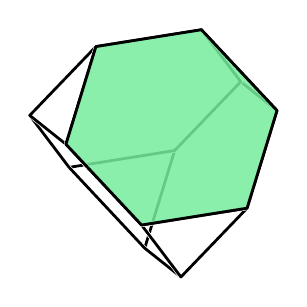 % polymake for julian
% Fri Jul  6 09:46:38 2018
% unnamed

\begin{tikzpicture}[x  = {(0.9cm,-0.076cm)},
                    y  = {(-0.06cm,0.95cm)},
                    z  = {(-0.44cm,-0.29cm)},
                    scale = 1,
                    color = {lightgray}]


  % DEF POINTS
  \coordinate (v0_unnamed__1) at (1.5, 0.5, -0.5);
  \coordinate (v1_unnamed__1) at (0.5, 1.5, -0.5);
  \coordinate (v2_unnamed__1) at (1.5, -0.5, 0.5);
  \coordinate (v3_unnamed__1) at (0.5, -0.5, 1.5);
  \coordinate (v4_unnamed__1) at (0.5, 0.5, -1.5);
  \coordinate (v5_unnamed__1) at (-0.5, 1.5, 0.5);
  \coordinate (v6_unnamed__1) at (-0.5, 0.5, 1.5);
  \coordinate (v7_unnamed__1) at (0.5, -1.5, 0.5);
  \coordinate (v8_unnamed__1) at (-0.5, -0.5, -1.5);
  \coordinate (v9_unnamed__1) at (-0.5, -1.5, -0.5);
  \coordinate (v10_unnamed__1) at (-1.5, 0.5, 0.5);
  \coordinate (v11_unnamed__1) at (-1.5, -0.5, -0.5);


  % EDGES STYLE
  \definecolor{edgecolor_unnamed__1}{rgb}{ 0,0,0 }
  \tikzstyle{facestyle_unnamed__1} = [fill=none, fill opacity=0.85, preaction={draw=white, line cap=round, line width=1.5 pt}, draw=edgecolor_unnamed__1, line width=1 pt, line cap=round, line join=round]


  % FACES and EDGES and POINTS in the right order
  \draw[facestyle_unnamed__1] (v4_unnamed__1) -- (v1_unnamed__1) -- (v0_unnamed__1) -- (v4_unnamed__1) -- cycle;
  \draw[facestyle_unnamed__1] (v8_unnamed__1) -- (v4_unnamed__1) -- (v0_unnamed__1) -- (v2_unnamed__1) -- (v7_unnamed__1) -- (v9_unnamed__1) -- (v8_unnamed__1) -- cycle;
  \draw[facestyle_unnamed__1] (v9_unnamed__1) -- (v11_unnamed__1) -- (v8_unnamed__1) -- (v9_unnamed__1) -- cycle;
  \draw[facestyle_unnamed__1] (v8_unnamed__1) -- (v11_unnamed__1) -- (v10_unnamed__1) -- (v5_unnamed__1) -- (v1_unnamed__1) -- (v4_unnamed__1) -- (v8_unnamed__1) -- cycle;


  %POINTS


  %FACETS
  \draw[facestyle_unnamed__1] (v10_unnamed__1) -- (v11_unnamed__1) -- (v9_unnamed__1) -- (v7_unnamed__1) -- (v3_unnamed__1) -- (v6_unnamed__1) -- (v10_unnamed__1) -- cycle;


  %POINTS


  %FACETS
  \draw[facestyle_unnamed__1] (v5_unnamed__1) -- (v10_unnamed__1) -- (v6_unnamed__1) -- (v5_unnamed__1) -- cycle;


  %POINTS


  %FACETS
  \draw[facestyle_unnamed__1] (v3_unnamed__1) -- (v7_unnamed__1) -- (v2_unnamed__1) -- (v3_unnamed__1) -- cycle;


  %POINTS


  %FACETS
  \draw[facestyle_unnamed__1] (v1_unnamed__1) -- (v5_unnamed__1) -- (v6_unnamed__1) -- (v3_unnamed__1) -- (v2_unnamed__1) -- (v0_unnamed__1) -- (v1_unnamed__1) -- cycle;


  %POINTS


  %FACETS

  % DEF POINTS
  \coordinate (v0_unnamed__2) at (1.5, 0.5, -0.5);
  \coordinate (v1_unnamed__2) at (0.5, 1.5, -0.5);
  \coordinate (v2_unnamed__2) at (1.5, -0.5, 0.5);
  \coordinate (v3_unnamed__2) at (0.5, -0.5, 1.5);
  \coordinate (v4_unnamed__2) at (-0.5, 1.5, 0.5);
  \coordinate (v5_unnamed__2) at (-0.5, 0.5, 1.5);


  % EDGES STYLE
  \definecolor{edgecolor_unnamed__2}{rgb}{ 0,0,0 }

  % FACES STYLE
  \definecolor{facetcolor_unnamed__2}{rgb}{ 0.467,0.925,0.62 }

  \tikzstyle{facestyle_unnamed__2} = [fill=facetcolor_unnamed__2, fill opacity=0.85, draw=edgecolor_unnamed__2, line width=1 pt, line cap=round, line join=round]


  % FACES and EDGES and POINTS in the right order
  \draw[facestyle_unnamed__2] (v4_unnamed__2) -- (v1_unnamed__2) -- (v0_unnamed__2) -- (v2_unnamed__2) -- (v3_unnamed__2) -- (v5_unnamed__2) -- (v4_unnamed__2) -- cycle;


  %POINTS


  %FACETS

\end{tikzpicture}
